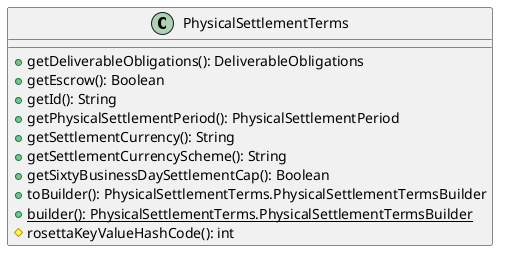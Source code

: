 @startuml

    class PhysicalSettlementTerms [[PhysicalSettlementTerms.html]] {
        +getDeliverableObligations(): DeliverableObligations
        +getEscrow(): Boolean
        +getId(): String
        +getPhysicalSettlementPeriod(): PhysicalSettlementPeriod
        +getSettlementCurrency(): String
        +getSettlementCurrencyScheme(): String
        +getSixtyBusinessDaySettlementCap(): Boolean
        +toBuilder(): PhysicalSettlementTerms.PhysicalSettlementTermsBuilder
        {static} +builder(): PhysicalSettlementTerms.PhysicalSettlementTermsBuilder
        #rosettaKeyValueHashCode(): int
    }

@enduml
